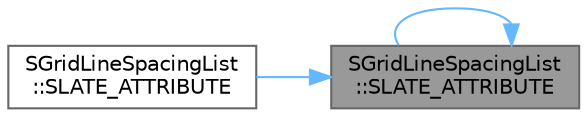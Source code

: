 digraph "SGridLineSpacingList::SLATE_ATTRIBUTE"
{
 // INTERACTIVE_SVG=YES
 // LATEX_PDF_SIZE
  bgcolor="transparent";
  edge [fontname=Helvetica,fontsize=10,labelfontname=Helvetica,labelfontsize=10];
  node [fontname=Helvetica,fontsize=10,shape=box,height=0.2,width=0.4];
  rankdir="RL";
  Node1 [id="Node000001",label="SGridLineSpacingList\l::SLATE_ATTRIBUTE",height=0.2,width=0.4,color="gray40", fillcolor="grey60", style="filled", fontcolor="black",tooltip="The value displayed by the control."];
  Node1 -> Node2 [id="edge1_Node000001_Node000002",dir="back",color="steelblue1",style="solid",tooltip=" "];
  Node2 [id="Node000002",label="SGridLineSpacingList\l::SLATE_ATTRIBUTE",height=0.2,width=0.4,color="grey40", fillcolor="white", style="filled",URL="$da/d6b/classSGridLineSpacingList.html#afc8425400126dfd5e40c85c4a7f9d564",tooltip="An optional header to prepend to the generated list."];
  Node1 -> Node1 [id="edge2_Node000001_Node000001",dir="back",color="steelblue1",style="solid",tooltip=" "];
}

